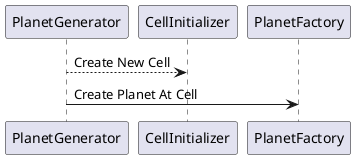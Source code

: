 @startuml
PlanetGenerator --> CellInitializer : Create New Cell

PlanetGenerator -> PlanetFactory : Create Planet At Cell


@enduml
